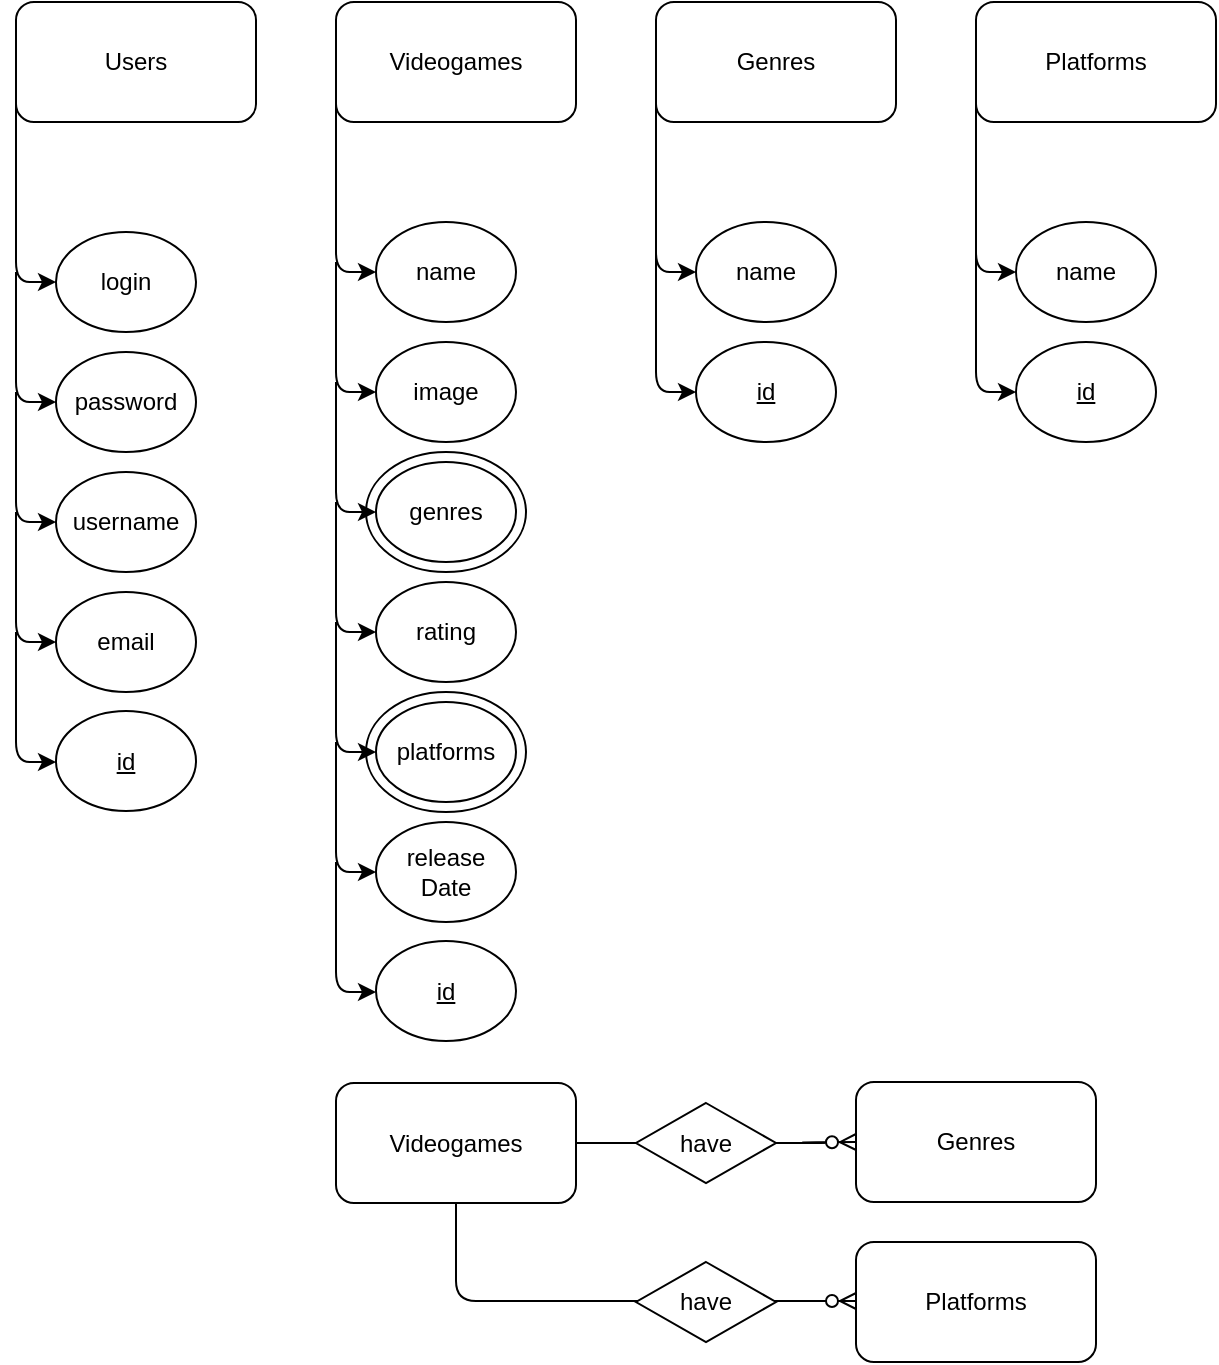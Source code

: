 <mxfile>
    <diagram id="Mw1dtyQFahr8HI3n3cbl" name="Página-1">
        <mxGraphModel dx="477" dy="784" grid="1" gridSize="10" guides="1" tooltips="1" connect="1" arrows="1" fold="1" page="1" pageScale="1" pageWidth="827" pageHeight="1169" math="0" shadow="0">
            <root>
                <mxCell id="0"/>
                <mxCell id="1" parent="0"/>
                <mxCell id="26" value="" style="ellipse;whiteSpace=wrap;html=1;" vertex="1" parent="1">
                    <mxGeometry x="195" y="315" width="80" height="60" as="geometry"/>
                </mxCell>
                <mxCell id="24" value="" style="ellipse;whiteSpace=wrap;html=1;" vertex="1" parent="1">
                    <mxGeometry x="195" y="435" width="80" height="60" as="geometry"/>
                </mxCell>
                <mxCell id="2" value="Videogames" style="rounded=1;whiteSpace=wrap;html=1;" vertex="1" parent="1">
                    <mxGeometry x="180" y="90" width="120" height="60" as="geometry"/>
                </mxCell>
                <mxCell id="3" value="Users" style="rounded=1;whiteSpace=wrap;html=1;" vertex="1" parent="1">
                    <mxGeometry x="20" y="90" width="120" height="60" as="geometry"/>
                </mxCell>
                <mxCell id="4" value="Genres" style="rounded=1;whiteSpace=wrap;html=1;" vertex="1" parent="1">
                    <mxGeometry x="340" y="90" width="120" height="60" as="geometry"/>
                </mxCell>
                <mxCell id="6" value="Platforms" style="rounded=1;whiteSpace=wrap;html=1;" vertex="1" parent="1">
                    <mxGeometry x="500" y="90" width="120" height="60" as="geometry"/>
                </mxCell>
                <mxCell id="8" value="" style="endArrow=classic;html=1;edgeStyle=orthogonalEdgeStyle;entryX=0;entryY=0.5;entryDx=0;entryDy=0;exitX=0;exitY=0.75;exitDx=0;exitDy=0;" edge="1" parent="1" source="2" target="9">
                    <mxGeometry width="50" height="50" relative="1" as="geometry">
                        <mxPoint x="230" y="150" as="sourcePoint"/>
                        <mxPoint x="180" y="280" as="targetPoint"/>
                        <Array as="points">
                            <mxPoint x="180" y="225"/>
                        </Array>
                    </mxGeometry>
                </mxCell>
                <mxCell id="9" value="name" style="ellipse;whiteSpace=wrap;html=1;" vertex="1" parent="1">
                    <mxGeometry x="200" y="200" width="70" height="50" as="geometry"/>
                </mxCell>
                <mxCell id="11" value="image" style="ellipse;whiteSpace=wrap;html=1;" vertex="1" parent="1">
                    <mxGeometry x="200" y="260" width="70" height="50" as="geometry"/>
                </mxCell>
                <mxCell id="12" value="genres" style="ellipse;whiteSpace=wrap;html=1;" vertex="1" parent="1">
                    <mxGeometry x="200" y="320" width="70" height="50" as="geometry"/>
                </mxCell>
                <mxCell id="14" value="rating" style="ellipse;whiteSpace=wrap;html=1;" vertex="1" parent="1">
                    <mxGeometry x="200" y="380" width="70" height="50" as="geometry"/>
                </mxCell>
                <mxCell id="15" value="platforms" style="ellipse;whiteSpace=wrap;html=1;" vertex="1" parent="1">
                    <mxGeometry x="200" y="440" width="70" height="50" as="geometry"/>
                </mxCell>
                <mxCell id="16" value="release Date" style="ellipse;whiteSpace=wrap;html=1;" vertex="1" parent="1">
                    <mxGeometry x="200" y="500" width="70" height="50" as="geometry"/>
                </mxCell>
                <mxCell id="17" value="" style="endArrow=classic;html=1;edgeStyle=orthogonalEdgeStyle;entryX=0;entryY=0.5;entryDx=0;entryDy=0;" edge="1" parent="1" target="11">
                    <mxGeometry width="50" height="50" relative="1" as="geometry">
                        <mxPoint x="180" y="220" as="sourcePoint"/>
                        <mxPoint x="210" y="235" as="targetPoint"/>
                        <Array as="points">
                            <mxPoint x="180" y="285"/>
                        </Array>
                    </mxGeometry>
                </mxCell>
                <mxCell id="18" value="" style="endArrow=classic;html=1;edgeStyle=orthogonalEdgeStyle;entryX=0;entryY=0.5;entryDx=0;entryDy=0;" edge="1" parent="1">
                    <mxGeometry width="50" height="50" relative="1" as="geometry">
                        <mxPoint x="180" y="280" as="sourcePoint"/>
                        <mxPoint x="200" y="345" as="targetPoint"/>
                        <Array as="points">
                            <mxPoint x="180" y="345"/>
                        </Array>
                    </mxGeometry>
                </mxCell>
                <mxCell id="19" value="" style="endArrow=classic;html=1;edgeStyle=orthogonalEdgeStyle;entryX=0;entryY=0.5;entryDx=0;entryDy=0;" edge="1" parent="1">
                    <mxGeometry width="50" height="50" relative="1" as="geometry">
                        <mxPoint x="180" y="340" as="sourcePoint"/>
                        <mxPoint x="200" y="405" as="targetPoint"/>
                        <Array as="points">
                            <mxPoint x="180" y="405"/>
                        </Array>
                    </mxGeometry>
                </mxCell>
                <mxCell id="20" value="" style="endArrow=classic;html=1;edgeStyle=orthogonalEdgeStyle;entryX=0;entryY=0.5;entryDx=0;entryDy=0;" edge="1" parent="1">
                    <mxGeometry width="50" height="50" relative="1" as="geometry">
                        <mxPoint x="180" y="400" as="sourcePoint"/>
                        <mxPoint x="200" y="465" as="targetPoint"/>
                        <Array as="points">
                            <mxPoint x="180" y="465"/>
                        </Array>
                    </mxGeometry>
                </mxCell>
                <mxCell id="21" value="" style="endArrow=classic;html=1;edgeStyle=orthogonalEdgeStyle;entryX=0;entryY=0.5;entryDx=0;entryDy=0;" edge="1" parent="1">
                    <mxGeometry width="50" height="50" relative="1" as="geometry">
                        <mxPoint x="180" y="460" as="sourcePoint"/>
                        <mxPoint x="200" y="525" as="targetPoint"/>
                        <Array as="points">
                            <mxPoint x="180" y="525"/>
                        </Array>
                    </mxGeometry>
                </mxCell>
                <mxCell id="22" value="&lt;u&gt;id&lt;/u&gt;" style="ellipse;whiteSpace=wrap;html=1;" vertex="1" parent="1">
                    <mxGeometry x="200" y="559.5" width="70" height="50" as="geometry"/>
                </mxCell>
                <mxCell id="23" value="" style="endArrow=classic;html=1;edgeStyle=orthogonalEdgeStyle;entryX=0;entryY=0.5;entryDx=0;entryDy=0;" edge="1" parent="1">
                    <mxGeometry width="50" height="50" relative="1" as="geometry">
                        <mxPoint x="180" y="520" as="sourcePoint"/>
                        <mxPoint x="200" y="585" as="targetPoint"/>
                        <Array as="points">
                            <mxPoint x="180" y="585"/>
                        </Array>
                    </mxGeometry>
                </mxCell>
                <mxCell id="27" value="" style="endArrow=classic;html=1;edgeStyle=orthogonalEdgeStyle;entryX=0;entryY=0.5;entryDx=0;entryDy=0;exitX=0;exitY=0.75;exitDx=0;exitDy=0;" edge="1" parent="1" source="4">
                    <mxGeometry width="50" height="50" relative="1" as="geometry">
                        <mxPoint x="340" y="150" as="sourcePoint"/>
                        <mxPoint x="360" y="225" as="targetPoint"/>
                        <Array as="points">
                            <mxPoint x="340" y="225"/>
                        </Array>
                    </mxGeometry>
                </mxCell>
                <mxCell id="28" value="" style="endArrow=classic;html=1;edgeStyle=orthogonalEdgeStyle;entryX=0;entryY=0.5;entryDx=0;entryDy=0;exitX=0;exitY=0.75;exitDx=0;exitDy=0;" edge="1" parent="1" source="6">
                    <mxGeometry width="50" height="50" relative="1" as="geometry">
                        <mxPoint x="500" y="150" as="sourcePoint"/>
                        <mxPoint x="520" y="225" as="targetPoint"/>
                        <Array as="points">
                            <mxPoint x="500" y="225"/>
                        </Array>
                    </mxGeometry>
                </mxCell>
                <mxCell id="29" value="name" style="ellipse;whiteSpace=wrap;html=1;" vertex="1" parent="1">
                    <mxGeometry x="360" y="200" width="70" height="50" as="geometry"/>
                </mxCell>
                <mxCell id="30" value="name" style="ellipse;whiteSpace=wrap;html=1;" vertex="1" parent="1">
                    <mxGeometry x="520" y="200" width="70" height="50" as="geometry"/>
                </mxCell>
                <mxCell id="31" value="&lt;u&gt;id&lt;/u&gt;" style="ellipse;whiteSpace=wrap;html=1;" vertex="1" parent="1">
                    <mxGeometry x="360" y="260" width="70" height="50" as="geometry"/>
                </mxCell>
                <mxCell id="32" value="&lt;u&gt;id&lt;/u&gt;" style="ellipse;whiteSpace=wrap;html=1;" vertex="1" parent="1">
                    <mxGeometry x="520" y="260" width="70" height="50" as="geometry"/>
                </mxCell>
                <mxCell id="33" value="" style="endArrow=classic;html=1;edgeStyle=orthogonalEdgeStyle;entryX=0;entryY=0.5;entryDx=0;entryDy=0;" edge="1" parent="1">
                    <mxGeometry width="50" height="50" relative="1" as="geometry">
                        <mxPoint x="340" y="210" as="sourcePoint"/>
                        <mxPoint x="360" y="285" as="targetPoint"/>
                        <Array as="points">
                            <mxPoint x="340" y="285"/>
                        </Array>
                    </mxGeometry>
                </mxCell>
                <mxCell id="34" value="" style="endArrow=classic;html=1;edgeStyle=orthogonalEdgeStyle;entryX=0;entryY=0.5;entryDx=0;entryDy=0;" edge="1" parent="1">
                    <mxGeometry width="50" height="50" relative="1" as="geometry">
                        <mxPoint x="500" y="210" as="sourcePoint"/>
                        <mxPoint x="520" y="285" as="targetPoint"/>
                        <Array as="points">
                            <mxPoint x="500" y="285"/>
                        </Array>
                    </mxGeometry>
                </mxCell>
                <mxCell id="39" value="login" style="ellipse;whiteSpace=wrap;html=1;" vertex="1" parent="1">
                    <mxGeometry x="40" y="205" width="70" height="50" as="geometry"/>
                </mxCell>
                <mxCell id="40" value="password" style="ellipse;whiteSpace=wrap;html=1;" vertex="1" parent="1">
                    <mxGeometry x="40" y="265" width="70" height="50" as="geometry"/>
                </mxCell>
                <mxCell id="41" value="username" style="ellipse;whiteSpace=wrap;html=1;" vertex="1" parent="1">
                    <mxGeometry x="40" y="325" width="70" height="50" as="geometry"/>
                </mxCell>
                <mxCell id="42" value="email" style="ellipse;whiteSpace=wrap;html=1;" vertex="1" parent="1">
                    <mxGeometry x="40" y="385" width="70" height="50" as="geometry"/>
                </mxCell>
                <mxCell id="44" value="" style="endArrow=classic;html=1;edgeStyle=orthogonalEdgeStyle;entryX=0;entryY=0.5;entryDx=0;entryDy=0;" edge="1" parent="1" target="39">
                    <mxGeometry width="50" height="50" relative="1" as="geometry">
                        <mxPoint x="20" y="130" as="sourcePoint"/>
                        <mxPoint x="40" y="195" as="targetPoint"/>
                        <Array as="points">
                            <mxPoint x="20" y="230"/>
                        </Array>
                    </mxGeometry>
                </mxCell>
                <mxCell id="45" value="" style="endArrow=classic;html=1;edgeStyle=orthogonalEdgeStyle;entryX=0;entryY=0.5;entryDx=0;entryDy=0;" edge="1" parent="1">
                    <mxGeometry width="50" height="50" relative="1" as="geometry">
                        <mxPoint x="20" y="225" as="sourcePoint"/>
                        <mxPoint x="40" y="290" as="targetPoint"/>
                        <Array as="points">
                            <mxPoint x="20" y="290"/>
                        </Array>
                    </mxGeometry>
                </mxCell>
                <mxCell id="46" value="" style="endArrow=classic;html=1;edgeStyle=orthogonalEdgeStyle;entryX=0;entryY=0.5;entryDx=0;entryDy=0;" edge="1" parent="1">
                    <mxGeometry width="50" height="50" relative="1" as="geometry">
                        <mxPoint x="20" y="285" as="sourcePoint"/>
                        <mxPoint x="40" y="350" as="targetPoint"/>
                        <Array as="points">
                            <mxPoint x="20" y="350"/>
                        </Array>
                    </mxGeometry>
                </mxCell>
                <mxCell id="47" value="" style="endArrow=classic;html=1;edgeStyle=orthogonalEdgeStyle;entryX=0;entryY=0.5;entryDx=0;entryDy=0;" edge="1" parent="1">
                    <mxGeometry width="50" height="50" relative="1" as="geometry">
                        <mxPoint x="20" y="345" as="sourcePoint"/>
                        <mxPoint x="40" y="410" as="targetPoint"/>
                        <Array as="points">
                            <mxPoint x="20" y="410"/>
                        </Array>
                    </mxGeometry>
                </mxCell>
                <mxCell id="48" value="&lt;u&gt;id&lt;/u&gt;" style="ellipse;whiteSpace=wrap;html=1;" vertex="1" parent="1">
                    <mxGeometry x="40" y="444.5" width="70" height="50" as="geometry"/>
                </mxCell>
                <mxCell id="49" value="" style="endArrow=classic;html=1;edgeStyle=orthogonalEdgeStyle;entryX=0;entryY=0.5;entryDx=0;entryDy=0;" edge="1" parent="1">
                    <mxGeometry width="50" height="50" relative="1" as="geometry">
                        <mxPoint x="20" y="405" as="sourcePoint"/>
                        <mxPoint x="40" y="470" as="targetPoint"/>
                        <Array as="points">
                            <mxPoint x="20" y="470"/>
                        </Array>
                    </mxGeometry>
                </mxCell>
                <mxCell id="50" value="Videogames" style="rounded=1;whiteSpace=wrap;html=1;" vertex="1" parent="1">
                    <mxGeometry x="180" y="630.5" width="120" height="60" as="geometry"/>
                </mxCell>
                <mxCell id="51" value="Genres" style="rounded=1;whiteSpace=wrap;html=1;" vertex="1" parent="1">
                    <mxGeometry x="440" y="630" width="120" height="60" as="geometry"/>
                </mxCell>
                <mxCell id="53" value="Platforms" style="rounded=1;whiteSpace=wrap;html=1;" vertex="1" parent="1">
                    <mxGeometry x="440" y="710" width="120" height="60" as="geometry"/>
                </mxCell>
                <mxCell id="75" value="" style="edgeStyle=entityRelationEdgeStyle;fontSize=12;html=1;endArrow=ERzeroToMany;endFill=1;exitX=1;exitY=0.5;exitDx=0;exitDy=0;entryX=0;entryY=0.5;entryDx=0;entryDy=0;startArrow=none;" edge="1" parent="1" source="78" target="51">
                    <mxGeometry width="100" height="100" relative="1" as="geometry">
                        <mxPoint x="470" y="560" as="sourcePoint"/>
                        <mxPoint x="570" y="460" as="targetPoint"/>
                    </mxGeometry>
                </mxCell>
                <mxCell id="76" value="" style="edgeStyle=orthogonalEdgeStyle;fontSize=12;html=1;endArrow=ERzeroToMany;endFill=1;exitX=0.5;exitY=1;exitDx=0;exitDy=0;entryX=0;entryY=0.5;entryDx=0;entryDy=0;" edge="1" parent="1" source="50">
                    <mxGeometry width="100" height="100" relative="1" as="geometry">
                        <mxPoint x="300" y="740" as="sourcePoint"/>
                        <mxPoint x="440" y="739.5" as="targetPoint"/>
                        <Array as="points">
                            <mxPoint x="240" y="740"/>
                        </Array>
                    </mxGeometry>
                </mxCell>
                <mxCell id="77" value="have" style="shape=rhombus;perimeter=rhombusPerimeter;whiteSpace=wrap;html=1;align=center;" vertex="1" parent="1">
                    <mxGeometry x="330" y="720" width="70" height="40" as="geometry"/>
                </mxCell>
                <mxCell id="79" value="" style="edgeStyle=entityRelationEdgeStyle;fontSize=12;html=1;endArrow=none;endFill=1;exitX=1;exitY=0.5;exitDx=0;exitDy=0;entryX=0;entryY=0.5;entryDx=0;entryDy=0;" edge="1" parent="1" source="50" target="78">
                    <mxGeometry width="100" height="100" relative="1" as="geometry">
                        <mxPoint x="300" y="660.5" as="sourcePoint"/>
                        <mxPoint x="440" y="660" as="targetPoint"/>
                    </mxGeometry>
                </mxCell>
                <mxCell id="78" value="have" style="shape=rhombus;perimeter=rhombusPerimeter;whiteSpace=wrap;html=1;align=center;" vertex="1" parent="1">
                    <mxGeometry x="330" y="640.5" width="70" height="40" as="geometry"/>
                </mxCell>
            </root>
        </mxGraphModel>
    </diagram>
</mxfile>